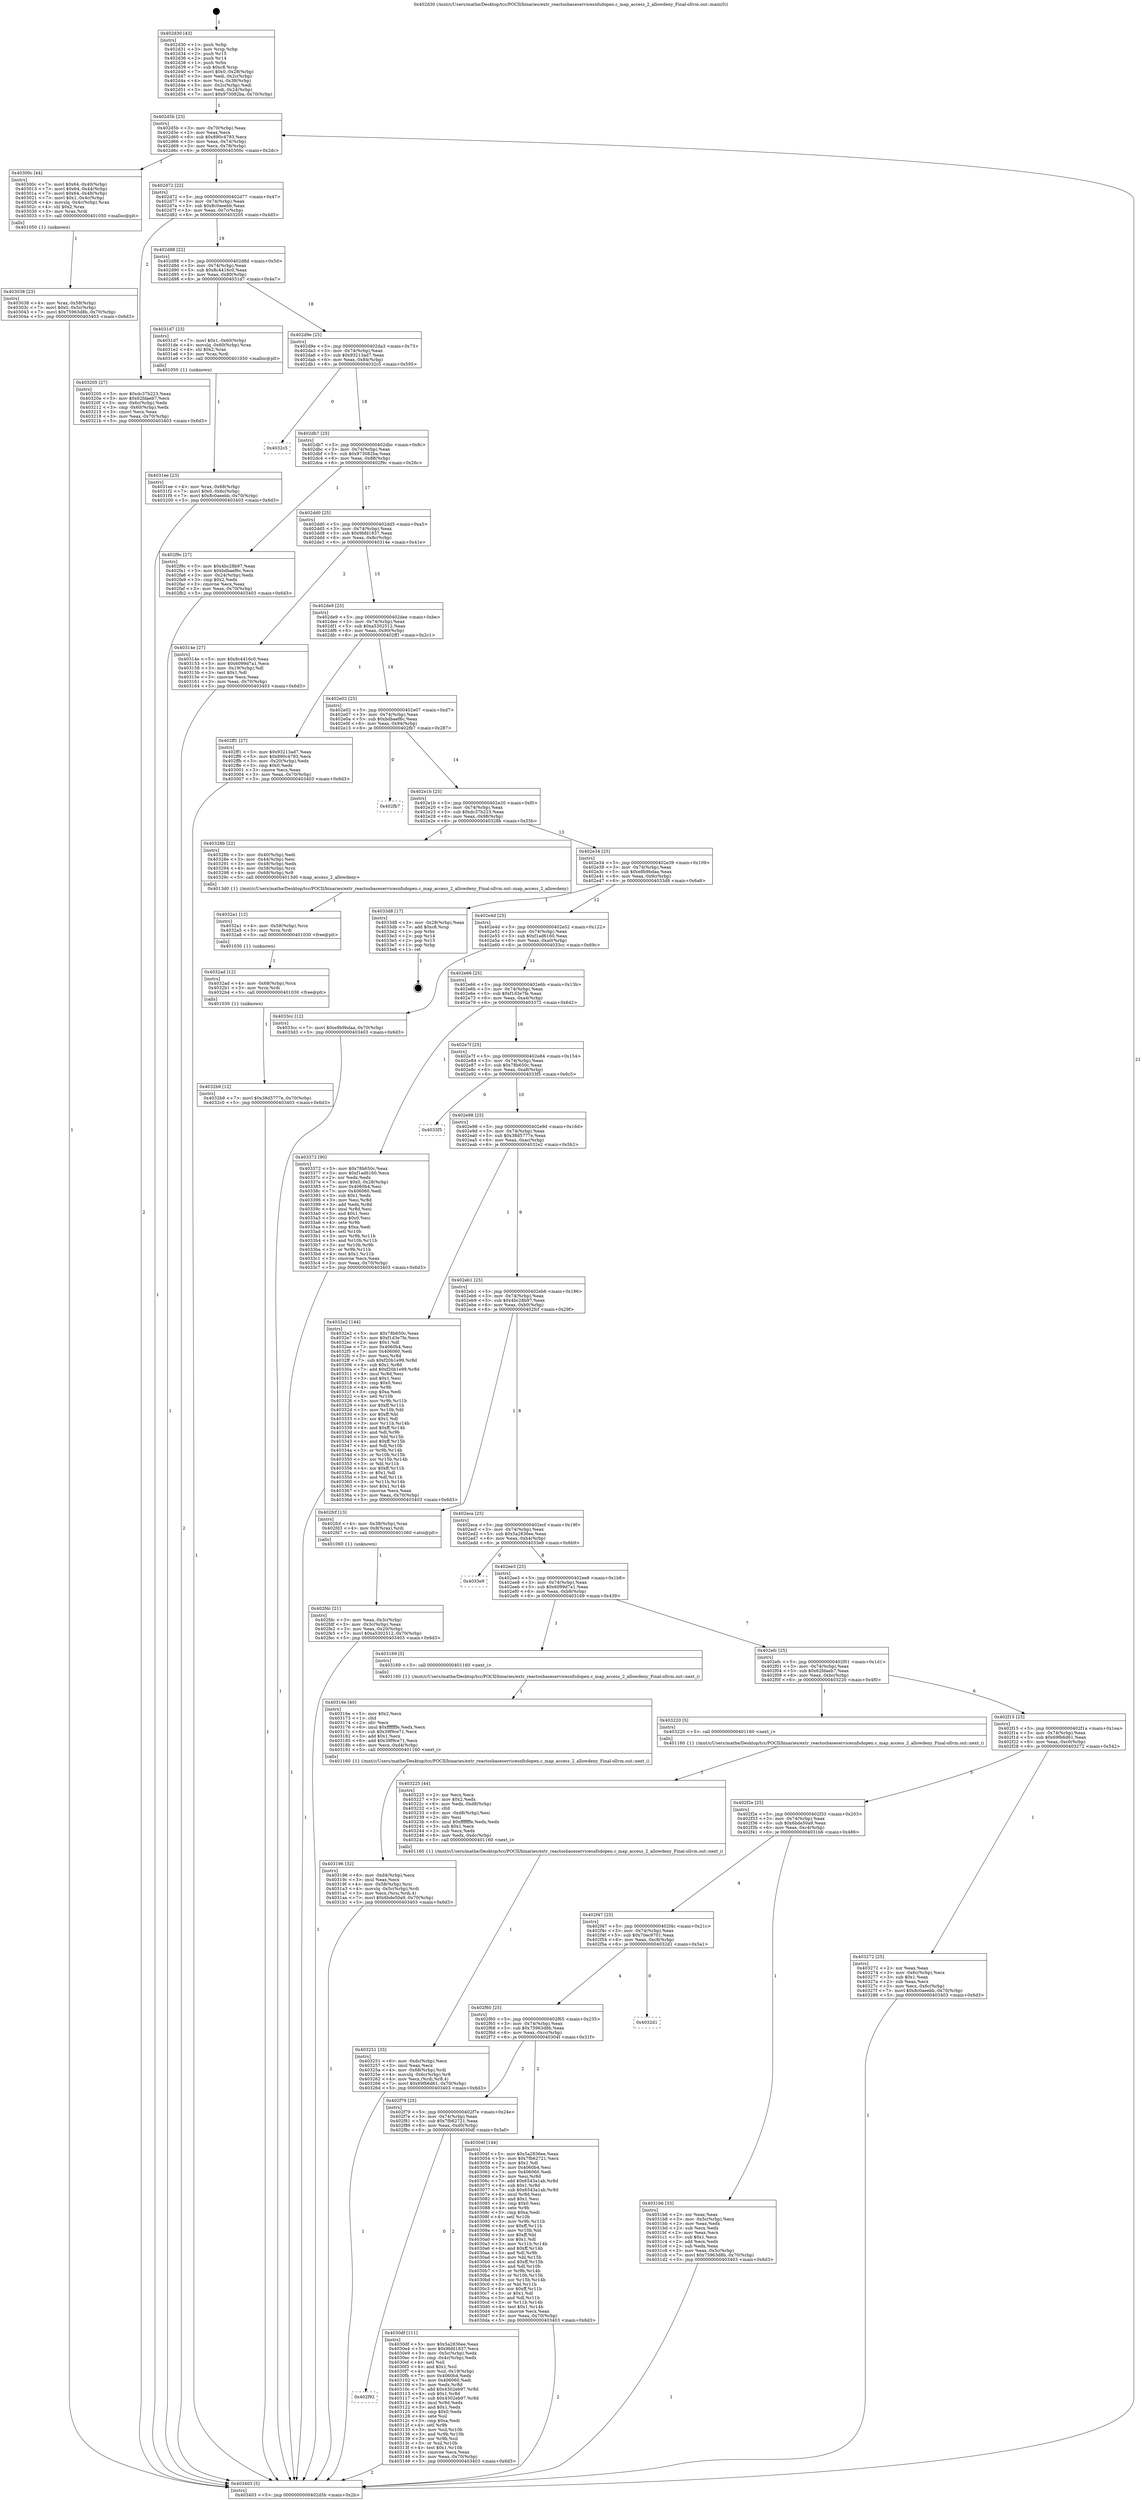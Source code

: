 digraph "0x402d30" {
  label = "0x402d30 (/mnt/c/Users/mathe/Desktop/tcc/POCII/binaries/extr_reactosbaseservicesnfsdopen.c_map_access_2_allowdeny_Final-ollvm.out::main(0))"
  labelloc = "t"
  node[shape=record]

  Entry [label="",width=0.3,height=0.3,shape=circle,fillcolor=black,style=filled]
  "0x402d5b" [label="{
     0x402d5b [23]\l
     | [instrs]\l
     &nbsp;&nbsp;0x402d5b \<+3\>: mov -0x70(%rbp),%eax\l
     &nbsp;&nbsp;0x402d5e \<+2\>: mov %eax,%ecx\l
     &nbsp;&nbsp;0x402d60 \<+6\>: sub $0x890c4793,%ecx\l
     &nbsp;&nbsp;0x402d66 \<+3\>: mov %eax,-0x74(%rbp)\l
     &nbsp;&nbsp;0x402d69 \<+3\>: mov %ecx,-0x78(%rbp)\l
     &nbsp;&nbsp;0x402d6c \<+6\>: je 000000000040300c \<main+0x2dc\>\l
  }"]
  "0x40300c" [label="{
     0x40300c [44]\l
     | [instrs]\l
     &nbsp;&nbsp;0x40300c \<+7\>: movl $0x64,-0x40(%rbp)\l
     &nbsp;&nbsp;0x403013 \<+7\>: movl $0x64,-0x44(%rbp)\l
     &nbsp;&nbsp;0x40301a \<+7\>: movl $0x64,-0x48(%rbp)\l
     &nbsp;&nbsp;0x403021 \<+7\>: movl $0x1,-0x4c(%rbp)\l
     &nbsp;&nbsp;0x403028 \<+4\>: movslq -0x4c(%rbp),%rax\l
     &nbsp;&nbsp;0x40302c \<+4\>: shl $0x2,%rax\l
     &nbsp;&nbsp;0x403030 \<+3\>: mov %rax,%rdi\l
     &nbsp;&nbsp;0x403033 \<+5\>: call 0000000000401050 \<malloc@plt\>\l
     | [calls]\l
     &nbsp;&nbsp;0x401050 \{1\} (unknown)\l
  }"]
  "0x402d72" [label="{
     0x402d72 [22]\l
     | [instrs]\l
     &nbsp;&nbsp;0x402d72 \<+5\>: jmp 0000000000402d77 \<main+0x47\>\l
     &nbsp;&nbsp;0x402d77 \<+3\>: mov -0x74(%rbp),%eax\l
     &nbsp;&nbsp;0x402d7a \<+5\>: sub $0x8c0aeebb,%eax\l
     &nbsp;&nbsp;0x402d7f \<+3\>: mov %eax,-0x7c(%rbp)\l
     &nbsp;&nbsp;0x402d82 \<+6\>: je 0000000000403205 \<main+0x4d5\>\l
  }"]
  Exit [label="",width=0.3,height=0.3,shape=circle,fillcolor=black,style=filled,peripheries=2]
  "0x403205" [label="{
     0x403205 [27]\l
     | [instrs]\l
     &nbsp;&nbsp;0x403205 \<+5\>: mov $0xdc37b223,%eax\l
     &nbsp;&nbsp;0x40320a \<+5\>: mov $0x62fdaeb7,%ecx\l
     &nbsp;&nbsp;0x40320f \<+3\>: mov -0x6c(%rbp),%edx\l
     &nbsp;&nbsp;0x403212 \<+3\>: cmp -0x60(%rbp),%edx\l
     &nbsp;&nbsp;0x403215 \<+3\>: cmovl %ecx,%eax\l
     &nbsp;&nbsp;0x403218 \<+3\>: mov %eax,-0x70(%rbp)\l
     &nbsp;&nbsp;0x40321b \<+5\>: jmp 0000000000403403 \<main+0x6d3\>\l
  }"]
  "0x402d88" [label="{
     0x402d88 [22]\l
     | [instrs]\l
     &nbsp;&nbsp;0x402d88 \<+5\>: jmp 0000000000402d8d \<main+0x5d\>\l
     &nbsp;&nbsp;0x402d8d \<+3\>: mov -0x74(%rbp),%eax\l
     &nbsp;&nbsp;0x402d90 \<+5\>: sub $0x8c4416c0,%eax\l
     &nbsp;&nbsp;0x402d95 \<+3\>: mov %eax,-0x80(%rbp)\l
     &nbsp;&nbsp;0x402d98 \<+6\>: je 00000000004031d7 \<main+0x4a7\>\l
  }"]
  "0x4032b9" [label="{
     0x4032b9 [12]\l
     | [instrs]\l
     &nbsp;&nbsp;0x4032b9 \<+7\>: movl $0x38d5777e,-0x70(%rbp)\l
     &nbsp;&nbsp;0x4032c0 \<+5\>: jmp 0000000000403403 \<main+0x6d3\>\l
  }"]
  "0x4031d7" [label="{
     0x4031d7 [23]\l
     | [instrs]\l
     &nbsp;&nbsp;0x4031d7 \<+7\>: movl $0x1,-0x60(%rbp)\l
     &nbsp;&nbsp;0x4031de \<+4\>: movslq -0x60(%rbp),%rax\l
     &nbsp;&nbsp;0x4031e2 \<+4\>: shl $0x2,%rax\l
     &nbsp;&nbsp;0x4031e6 \<+3\>: mov %rax,%rdi\l
     &nbsp;&nbsp;0x4031e9 \<+5\>: call 0000000000401050 \<malloc@plt\>\l
     | [calls]\l
     &nbsp;&nbsp;0x401050 \{1\} (unknown)\l
  }"]
  "0x402d9e" [label="{
     0x402d9e [25]\l
     | [instrs]\l
     &nbsp;&nbsp;0x402d9e \<+5\>: jmp 0000000000402da3 \<main+0x73\>\l
     &nbsp;&nbsp;0x402da3 \<+3\>: mov -0x74(%rbp),%eax\l
     &nbsp;&nbsp;0x402da6 \<+5\>: sub $0x93213ad7,%eax\l
     &nbsp;&nbsp;0x402dab \<+6\>: mov %eax,-0x84(%rbp)\l
     &nbsp;&nbsp;0x402db1 \<+6\>: je 00000000004032c5 \<main+0x595\>\l
  }"]
  "0x4032ad" [label="{
     0x4032ad [12]\l
     | [instrs]\l
     &nbsp;&nbsp;0x4032ad \<+4\>: mov -0x68(%rbp),%rcx\l
     &nbsp;&nbsp;0x4032b1 \<+3\>: mov %rcx,%rdi\l
     &nbsp;&nbsp;0x4032b4 \<+5\>: call 0000000000401030 \<free@plt\>\l
     | [calls]\l
     &nbsp;&nbsp;0x401030 \{1\} (unknown)\l
  }"]
  "0x4032c5" [label="{
     0x4032c5\l
  }", style=dashed]
  "0x402db7" [label="{
     0x402db7 [25]\l
     | [instrs]\l
     &nbsp;&nbsp;0x402db7 \<+5\>: jmp 0000000000402dbc \<main+0x8c\>\l
     &nbsp;&nbsp;0x402dbc \<+3\>: mov -0x74(%rbp),%eax\l
     &nbsp;&nbsp;0x402dbf \<+5\>: sub $0x973082ba,%eax\l
     &nbsp;&nbsp;0x402dc4 \<+6\>: mov %eax,-0x88(%rbp)\l
     &nbsp;&nbsp;0x402dca \<+6\>: je 0000000000402f9c \<main+0x26c\>\l
  }"]
  "0x4032a1" [label="{
     0x4032a1 [12]\l
     | [instrs]\l
     &nbsp;&nbsp;0x4032a1 \<+4\>: mov -0x58(%rbp),%rcx\l
     &nbsp;&nbsp;0x4032a5 \<+3\>: mov %rcx,%rdi\l
     &nbsp;&nbsp;0x4032a8 \<+5\>: call 0000000000401030 \<free@plt\>\l
     | [calls]\l
     &nbsp;&nbsp;0x401030 \{1\} (unknown)\l
  }"]
  "0x402f9c" [label="{
     0x402f9c [27]\l
     | [instrs]\l
     &nbsp;&nbsp;0x402f9c \<+5\>: mov $0x4bc28b97,%eax\l
     &nbsp;&nbsp;0x402fa1 \<+5\>: mov $0xbdbaef6c,%ecx\l
     &nbsp;&nbsp;0x402fa6 \<+3\>: mov -0x24(%rbp),%edx\l
     &nbsp;&nbsp;0x402fa9 \<+3\>: cmp $0x2,%edx\l
     &nbsp;&nbsp;0x402fac \<+3\>: cmovne %ecx,%eax\l
     &nbsp;&nbsp;0x402faf \<+3\>: mov %eax,-0x70(%rbp)\l
     &nbsp;&nbsp;0x402fb2 \<+5\>: jmp 0000000000403403 \<main+0x6d3\>\l
  }"]
  "0x402dd0" [label="{
     0x402dd0 [25]\l
     | [instrs]\l
     &nbsp;&nbsp;0x402dd0 \<+5\>: jmp 0000000000402dd5 \<main+0xa5\>\l
     &nbsp;&nbsp;0x402dd5 \<+3\>: mov -0x74(%rbp),%eax\l
     &nbsp;&nbsp;0x402dd8 \<+5\>: sub $0x9bfd1837,%eax\l
     &nbsp;&nbsp;0x402ddd \<+6\>: mov %eax,-0x8c(%rbp)\l
     &nbsp;&nbsp;0x402de3 \<+6\>: je 000000000040314e \<main+0x41e\>\l
  }"]
  "0x403403" [label="{
     0x403403 [5]\l
     | [instrs]\l
     &nbsp;&nbsp;0x403403 \<+5\>: jmp 0000000000402d5b \<main+0x2b\>\l
  }"]
  "0x402d30" [label="{
     0x402d30 [43]\l
     | [instrs]\l
     &nbsp;&nbsp;0x402d30 \<+1\>: push %rbp\l
     &nbsp;&nbsp;0x402d31 \<+3\>: mov %rsp,%rbp\l
     &nbsp;&nbsp;0x402d34 \<+2\>: push %r15\l
     &nbsp;&nbsp;0x402d36 \<+2\>: push %r14\l
     &nbsp;&nbsp;0x402d38 \<+1\>: push %rbx\l
     &nbsp;&nbsp;0x402d39 \<+7\>: sub $0xc8,%rsp\l
     &nbsp;&nbsp;0x402d40 \<+7\>: movl $0x0,-0x28(%rbp)\l
     &nbsp;&nbsp;0x402d47 \<+3\>: mov %edi,-0x2c(%rbp)\l
     &nbsp;&nbsp;0x402d4a \<+4\>: mov %rsi,-0x38(%rbp)\l
     &nbsp;&nbsp;0x402d4e \<+3\>: mov -0x2c(%rbp),%edi\l
     &nbsp;&nbsp;0x402d51 \<+3\>: mov %edi,-0x24(%rbp)\l
     &nbsp;&nbsp;0x402d54 \<+7\>: movl $0x973082ba,-0x70(%rbp)\l
  }"]
  "0x403251" [label="{
     0x403251 [33]\l
     | [instrs]\l
     &nbsp;&nbsp;0x403251 \<+6\>: mov -0xdc(%rbp),%ecx\l
     &nbsp;&nbsp;0x403257 \<+3\>: imul %eax,%ecx\l
     &nbsp;&nbsp;0x40325a \<+4\>: mov -0x68(%rbp),%rdi\l
     &nbsp;&nbsp;0x40325e \<+4\>: movslq -0x6c(%rbp),%r8\l
     &nbsp;&nbsp;0x403262 \<+4\>: mov %ecx,(%rdi,%r8,4)\l
     &nbsp;&nbsp;0x403266 \<+7\>: movl $0x69fb6d61,-0x70(%rbp)\l
     &nbsp;&nbsp;0x40326d \<+5\>: jmp 0000000000403403 \<main+0x6d3\>\l
  }"]
  "0x40314e" [label="{
     0x40314e [27]\l
     | [instrs]\l
     &nbsp;&nbsp;0x40314e \<+5\>: mov $0x8c4416c0,%eax\l
     &nbsp;&nbsp;0x403153 \<+5\>: mov $0x6099d7a1,%ecx\l
     &nbsp;&nbsp;0x403158 \<+3\>: mov -0x19(%rbp),%dl\l
     &nbsp;&nbsp;0x40315b \<+3\>: test $0x1,%dl\l
     &nbsp;&nbsp;0x40315e \<+3\>: cmovne %ecx,%eax\l
     &nbsp;&nbsp;0x403161 \<+3\>: mov %eax,-0x70(%rbp)\l
     &nbsp;&nbsp;0x403164 \<+5\>: jmp 0000000000403403 \<main+0x6d3\>\l
  }"]
  "0x402de9" [label="{
     0x402de9 [25]\l
     | [instrs]\l
     &nbsp;&nbsp;0x402de9 \<+5\>: jmp 0000000000402dee \<main+0xbe\>\l
     &nbsp;&nbsp;0x402dee \<+3\>: mov -0x74(%rbp),%eax\l
     &nbsp;&nbsp;0x402df1 \<+5\>: sub $0xa5302512,%eax\l
     &nbsp;&nbsp;0x402df6 \<+6\>: mov %eax,-0x90(%rbp)\l
     &nbsp;&nbsp;0x402dfc \<+6\>: je 0000000000402ff1 \<main+0x2c1\>\l
  }"]
  "0x403225" [label="{
     0x403225 [44]\l
     | [instrs]\l
     &nbsp;&nbsp;0x403225 \<+2\>: xor %ecx,%ecx\l
     &nbsp;&nbsp;0x403227 \<+5\>: mov $0x2,%edx\l
     &nbsp;&nbsp;0x40322c \<+6\>: mov %edx,-0xd8(%rbp)\l
     &nbsp;&nbsp;0x403232 \<+1\>: cltd\l
     &nbsp;&nbsp;0x403233 \<+6\>: mov -0xd8(%rbp),%esi\l
     &nbsp;&nbsp;0x403239 \<+2\>: idiv %esi\l
     &nbsp;&nbsp;0x40323b \<+6\>: imul $0xfffffffe,%edx,%edx\l
     &nbsp;&nbsp;0x403241 \<+3\>: sub $0x1,%ecx\l
     &nbsp;&nbsp;0x403244 \<+2\>: sub %ecx,%edx\l
     &nbsp;&nbsp;0x403246 \<+6\>: mov %edx,-0xdc(%rbp)\l
     &nbsp;&nbsp;0x40324c \<+5\>: call 0000000000401160 \<next_i\>\l
     | [calls]\l
     &nbsp;&nbsp;0x401160 \{1\} (/mnt/c/Users/mathe/Desktop/tcc/POCII/binaries/extr_reactosbaseservicesnfsdopen.c_map_access_2_allowdeny_Final-ollvm.out::next_i)\l
  }"]
  "0x402ff1" [label="{
     0x402ff1 [27]\l
     | [instrs]\l
     &nbsp;&nbsp;0x402ff1 \<+5\>: mov $0x93213ad7,%eax\l
     &nbsp;&nbsp;0x402ff6 \<+5\>: mov $0x890c4793,%ecx\l
     &nbsp;&nbsp;0x402ffb \<+3\>: mov -0x20(%rbp),%edx\l
     &nbsp;&nbsp;0x402ffe \<+3\>: cmp $0x0,%edx\l
     &nbsp;&nbsp;0x403001 \<+3\>: cmove %ecx,%eax\l
     &nbsp;&nbsp;0x403004 \<+3\>: mov %eax,-0x70(%rbp)\l
     &nbsp;&nbsp;0x403007 \<+5\>: jmp 0000000000403403 \<main+0x6d3\>\l
  }"]
  "0x402e02" [label="{
     0x402e02 [25]\l
     | [instrs]\l
     &nbsp;&nbsp;0x402e02 \<+5\>: jmp 0000000000402e07 \<main+0xd7\>\l
     &nbsp;&nbsp;0x402e07 \<+3\>: mov -0x74(%rbp),%eax\l
     &nbsp;&nbsp;0x402e0a \<+5\>: sub $0xbdbaef6c,%eax\l
     &nbsp;&nbsp;0x402e0f \<+6\>: mov %eax,-0x94(%rbp)\l
     &nbsp;&nbsp;0x402e15 \<+6\>: je 0000000000402fb7 \<main+0x287\>\l
  }"]
  "0x4031ee" [label="{
     0x4031ee [23]\l
     | [instrs]\l
     &nbsp;&nbsp;0x4031ee \<+4\>: mov %rax,-0x68(%rbp)\l
     &nbsp;&nbsp;0x4031f2 \<+7\>: movl $0x0,-0x6c(%rbp)\l
     &nbsp;&nbsp;0x4031f9 \<+7\>: movl $0x8c0aeebb,-0x70(%rbp)\l
     &nbsp;&nbsp;0x403200 \<+5\>: jmp 0000000000403403 \<main+0x6d3\>\l
  }"]
  "0x402fb7" [label="{
     0x402fb7\l
  }", style=dashed]
  "0x402e1b" [label="{
     0x402e1b [25]\l
     | [instrs]\l
     &nbsp;&nbsp;0x402e1b \<+5\>: jmp 0000000000402e20 \<main+0xf0\>\l
     &nbsp;&nbsp;0x402e20 \<+3\>: mov -0x74(%rbp),%eax\l
     &nbsp;&nbsp;0x402e23 \<+5\>: sub $0xdc37b223,%eax\l
     &nbsp;&nbsp;0x402e28 \<+6\>: mov %eax,-0x98(%rbp)\l
     &nbsp;&nbsp;0x402e2e \<+6\>: je 000000000040328b \<main+0x55b\>\l
  }"]
  "0x403196" [label="{
     0x403196 [32]\l
     | [instrs]\l
     &nbsp;&nbsp;0x403196 \<+6\>: mov -0xd4(%rbp),%ecx\l
     &nbsp;&nbsp;0x40319c \<+3\>: imul %eax,%ecx\l
     &nbsp;&nbsp;0x40319f \<+4\>: mov -0x58(%rbp),%rsi\l
     &nbsp;&nbsp;0x4031a3 \<+4\>: movslq -0x5c(%rbp),%rdi\l
     &nbsp;&nbsp;0x4031a7 \<+3\>: mov %ecx,(%rsi,%rdi,4)\l
     &nbsp;&nbsp;0x4031aa \<+7\>: movl $0x6bde50a9,-0x70(%rbp)\l
     &nbsp;&nbsp;0x4031b1 \<+5\>: jmp 0000000000403403 \<main+0x6d3\>\l
  }"]
  "0x40328b" [label="{
     0x40328b [22]\l
     | [instrs]\l
     &nbsp;&nbsp;0x40328b \<+3\>: mov -0x40(%rbp),%edi\l
     &nbsp;&nbsp;0x40328e \<+3\>: mov -0x44(%rbp),%esi\l
     &nbsp;&nbsp;0x403291 \<+3\>: mov -0x48(%rbp),%edx\l
     &nbsp;&nbsp;0x403294 \<+4\>: mov -0x58(%rbp),%rcx\l
     &nbsp;&nbsp;0x403298 \<+4\>: mov -0x68(%rbp),%r8\l
     &nbsp;&nbsp;0x40329c \<+5\>: call 00000000004013d0 \<map_access_2_allowdeny\>\l
     | [calls]\l
     &nbsp;&nbsp;0x4013d0 \{1\} (/mnt/c/Users/mathe/Desktop/tcc/POCII/binaries/extr_reactosbaseservicesnfsdopen.c_map_access_2_allowdeny_Final-ollvm.out::map_access_2_allowdeny)\l
  }"]
  "0x402e34" [label="{
     0x402e34 [25]\l
     | [instrs]\l
     &nbsp;&nbsp;0x402e34 \<+5\>: jmp 0000000000402e39 \<main+0x109\>\l
     &nbsp;&nbsp;0x402e39 \<+3\>: mov -0x74(%rbp),%eax\l
     &nbsp;&nbsp;0x402e3c \<+5\>: sub $0xe8b9bdaa,%eax\l
     &nbsp;&nbsp;0x402e41 \<+6\>: mov %eax,-0x9c(%rbp)\l
     &nbsp;&nbsp;0x402e47 \<+6\>: je 00000000004033d8 \<main+0x6a8\>\l
  }"]
  "0x40316e" [label="{
     0x40316e [40]\l
     | [instrs]\l
     &nbsp;&nbsp;0x40316e \<+5\>: mov $0x2,%ecx\l
     &nbsp;&nbsp;0x403173 \<+1\>: cltd\l
     &nbsp;&nbsp;0x403174 \<+2\>: idiv %ecx\l
     &nbsp;&nbsp;0x403176 \<+6\>: imul $0xfffffffe,%edx,%ecx\l
     &nbsp;&nbsp;0x40317c \<+6\>: sub $0x39f9ce71,%ecx\l
     &nbsp;&nbsp;0x403182 \<+3\>: add $0x1,%ecx\l
     &nbsp;&nbsp;0x403185 \<+6\>: add $0x39f9ce71,%ecx\l
     &nbsp;&nbsp;0x40318b \<+6\>: mov %ecx,-0xd4(%rbp)\l
     &nbsp;&nbsp;0x403191 \<+5\>: call 0000000000401160 \<next_i\>\l
     | [calls]\l
     &nbsp;&nbsp;0x401160 \{1\} (/mnt/c/Users/mathe/Desktop/tcc/POCII/binaries/extr_reactosbaseservicesnfsdopen.c_map_access_2_allowdeny_Final-ollvm.out::next_i)\l
  }"]
  "0x4033d8" [label="{
     0x4033d8 [17]\l
     | [instrs]\l
     &nbsp;&nbsp;0x4033d8 \<+3\>: mov -0x28(%rbp),%eax\l
     &nbsp;&nbsp;0x4033db \<+7\>: add $0xc8,%rsp\l
     &nbsp;&nbsp;0x4033e2 \<+1\>: pop %rbx\l
     &nbsp;&nbsp;0x4033e3 \<+2\>: pop %r14\l
     &nbsp;&nbsp;0x4033e5 \<+2\>: pop %r15\l
     &nbsp;&nbsp;0x4033e7 \<+1\>: pop %rbp\l
     &nbsp;&nbsp;0x4033e8 \<+1\>: ret\l
  }"]
  "0x402e4d" [label="{
     0x402e4d [25]\l
     | [instrs]\l
     &nbsp;&nbsp;0x402e4d \<+5\>: jmp 0000000000402e52 \<main+0x122\>\l
     &nbsp;&nbsp;0x402e52 \<+3\>: mov -0x74(%rbp),%eax\l
     &nbsp;&nbsp;0x402e55 \<+5\>: sub $0xf1ad6160,%eax\l
     &nbsp;&nbsp;0x402e5a \<+6\>: mov %eax,-0xa0(%rbp)\l
     &nbsp;&nbsp;0x402e60 \<+6\>: je 00000000004033cc \<main+0x69c\>\l
  }"]
  "0x402f92" [label="{
     0x402f92\l
  }", style=dashed]
  "0x4033cc" [label="{
     0x4033cc [12]\l
     | [instrs]\l
     &nbsp;&nbsp;0x4033cc \<+7\>: movl $0xe8b9bdaa,-0x70(%rbp)\l
     &nbsp;&nbsp;0x4033d3 \<+5\>: jmp 0000000000403403 \<main+0x6d3\>\l
  }"]
  "0x402e66" [label="{
     0x402e66 [25]\l
     | [instrs]\l
     &nbsp;&nbsp;0x402e66 \<+5\>: jmp 0000000000402e6b \<main+0x13b\>\l
     &nbsp;&nbsp;0x402e6b \<+3\>: mov -0x74(%rbp),%eax\l
     &nbsp;&nbsp;0x402e6e \<+5\>: sub $0xf1d3e7fe,%eax\l
     &nbsp;&nbsp;0x402e73 \<+6\>: mov %eax,-0xa4(%rbp)\l
     &nbsp;&nbsp;0x402e79 \<+6\>: je 0000000000403372 \<main+0x642\>\l
  }"]
  "0x4030df" [label="{
     0x4030df [111]\l
     | [instrs]\l
     &nbsp;&nbsp;0x4030df \<+5\>: mov $0x5a2836ee,%eax\l
     &nbsp;&nbsp;0x4030e4 \<+5\>: mov $0x9bfd1837,%ecx\l
     &nbsp;&nbsp;0x4030e9 \<+3\>: mov -0x5c(%rbp),%edx\l
     &nbsp;&nbsp;0x4030ec \<+3\>: cmp -0x4c(%rbp),%edx\l
     &nbsp;&nbsp;0x4030ef \<+4\>: setl %sil\l
     &nbsp;&nbsp;0x4030f3 \<+4\>: and $0x1,%sil\l
     &nbsp;&nbsp;0x4030f7 \<+4\>: mov %sil,-0x19(%rbp)\l
     &nbsp;&nbsp;0x4030fb \<+7\>: mov 0x4060b4,%edx\l
     &nbsp;&nbsp;0x403102 \<+7\>: mov 0x406060,%edi\l
     &nbsp;&nbsp;0x403109 \<+3\>: mov %edx,%r8d\l
     &nbsp;&nbsp;0x40310c \<+7\>: add $0x4302eb97,%r8d\l
     &nbsp;&nbsp;0x403113 \<+4\>: sub $0x1,%r8d\l
     &nbsp;&nbsp;0x403117 \<+7\>: sub $0x4302eb97,%r8d\l
     &nbsp;&nbsp;0x40311e \<+4\>: imul %r8d,%edx\l
     &nbsp;&nbsp;0x403122 \<+3\>: and $0x1,%edx\l
     &nbsp;&nbsp;0x403125 \<+3\>: cmp $0x0,%edx\l
     &nbsp;&nbsp;0x403128 \<+4\>: sete %sil\l
     &nbsp;&nbsp;0x40312c \<+3\>: cmp $0xa,%edi\l
     &nbsp;&nbsp;0x40312f \<+4\>: setl %r9b\l
     &nbsp;&nbsp;0x403133 \<+3\>: mov %sil,%r10b\l
     &nbsp;&nbsp;0x403136 \<+3\>: and %r9b,%r10b\l
     &nbsp;&nbsp;0x403139 \<+3\>: xor %r9b,%sil\l
     &nbsp;&nbsp;0x40313c \<+3\>: or %sil,%r10b\l
     &nbsp;&nbsp;0x40313f \<+4\>: test $0x1,%r10b\l
     &nbsp;&nbsp;0x403143 \<+3\>: cmovne %ecx,%eax\l
     &nbsp;&nbsp;0x403146 \<+3\>: mov %eax,-0x70(%rbp)\l
     &nbsp;&nbsp;0x403149 \<+5\>: jmp 0000000000403403 \<main+0x6d3\>\l
  }"]
  "0x403372" [label="{
     0x403372 [90]\l
     | [instrs]\l
     &nbsp;&nbsp;0x403372 \<+5\>: mov $0x78b650c,%eax\l
     &nbsp;&nbsp;0x403377 \<+5\>: mov $0xf1ad6160,%ecx\l
     &nbsp;&nbsp;0x40337c \<+2\>: xor %edx,%edx\l
     &nbsp;&nbsp;0x40337e \<+7\>: movl $0x0,-0x28(%rbp)\l
     &nbsp;&nbsp;0x403385 \<+7\>: mov 0x4060b4,%esi\l
     &nbsp;&nbsp;0x40338c \<+7\>: mov 0x406060,%edi\l
     &nbsp;&nbsp;0x403393 \<+3\>: sub $0x1,%edx\l
     &nbsp;&nbsp;0x403396 \<+3\>: mov %esi,%r8d\l
     &nbsp;&nbsp;0x403399 \<+3\>: add %edx,%r8d\l
     &nbsp;&nbsp;0x40339c \<+4\>: imul %r8d,%esi\l
     &nbsp;&nbsp;0x4033a0 \<+3\>: and $0x1,%esi\l
     &nbsp;&nbsp;0x4033a3 \<+3\>: cmp $0x0,%esi\l
     &nbsp;&nbsp;0x4033a6 \<+4\>: sete %r9b\l
     &nbsp;&nbsp;0x4033aa \<+3\>: cmp $0xa,%edi\l
     &nbsp;&nbsp;0x4033ad \<+4\>: setl %r10b\l
     &nbsp;&nbsp;0x4033b1 \<+3\>: mov %r9b,%r11b\l
     &nbsp;&nbsp;0x4033b4 \<+3\>: and %r10b,%r11b\l
     &nbsp;&nbsp;0x4033b7 \<+3\>: xor %r10b,%r9b\l
     &nbsp;&nbsp;0x4033ba \<+3\>: or %r9b,%r11b\l
     &nbsp;&nbsp;0x4033bd \<+4\>: test $0x1,%r11b\l
     &nbsp;&nbsp;0x4033c1 \<+3\>: cmovne %ecx,%eax\l
     &nbsp;&nbsp;0x4033c4 \<+3\>: mov %eax,-0x70(%rbp)\l
     &nbsp;&nbsp;0x4033c7 \<+5\>: jmp 0000000000403403 \<main+0x6d3\>\l
  }"]
  "0x402e7f" [label="{
     0x402e7f [25]\l
     | [instrs]\l
     &nbsp;&nbsp;0x402e7f \<+5\>: jmp 0000000000402e84 \<main+0x154\>\l
     &nbsp;&nbsp;0x402e84 \<+3\>: mov -0x74(%rbp),%eax\l
     &nbsp;&nbsp;0x402e87 \<+5\>: sub $0x78b650c,%eax\l
     &nbsp;&nbsp;0x402e8c \<+6\>: mov %eax,-0xa8(%rbp)\l
     &nbsp;&nbsp;0x402e92 \<+6\>: je 00000000004033f5 \<main+0x6c5\>\l
  }"]
  "0x402f79" [label="{
     0x402f79 [25]\l
     | [instrs]\l
     &nbsp;&nbsp;0x402f79 \<+5\>: jmp 0000000000402f7e \<main+0x24e\>\l
     &nbsp;&nbsp;0x402f7e \<+3\>: mov -0x74(%rbp),%eax\l
     &nbsp;&nbsp;0x402f81 \<+5\>: sub $0x7fb62721,%eax\l
     &nbsp;&nbsp;0x402f86 \<+6\>: mov %eax,-0xd0(%rbp)\l
     &nbsp;&nbsp;0x402f8c \<+6\>: je 00000000004030df \<main+0x3af\>\l
  }"]
  "0x4033f5" [label="{
     0x4033f5\l
  }", style=dashed]
  "0x402e98" [label="{
     0x402e98 [25]\l
     | [instrs]\l
     &nbsp;&nbsp;0x402e98 \<+5\>: jmp 0000000000402e9d \<main+0x16d\>\l
     &nbsp;&nbsp;0x402e9d \<+3\>: mov -0x74(%rbp),%eax\l
     &nbsp;&nbsp;0x402ea0 \<+5\>: sub $0x38d5777e,%eax\l
     &nbsp;&nbsp;0x402ea5 \<+6\>: mov %eax,-0xac(%rbp)\l
     &nbsp;&nbsp;0x402eab \<+6\>: je 00000000004032e2 \<main+0x5b2\>\l
  }"]
  "0x40304f" [label="{
     0x40304f [144]\l
     | [instrs]\l
     &nbsp;&nbsp;0x40304f \<+5\>: mov $0x5a2836ee,%eax\l
     &nbsp;&nbsp;0x403054 \<+5\>: mov $0x7fb62721,%ecx\l
     &nbsp;&nbsp;0x403059 \<+2\>: mov $0x1,%dl\l
     &nbsp;&nbsp;0x40305b \<+7\>: mov 0x4060b4,%esi\l
     &nbsp;&nbsp;0x403062 \<+7\>: mov 0x406060,%edi\l
     &nbsp;&nbsp;0x403069 \<+3\>: mov %esi,%r8d\l
     &nbsp;&nbsp;0x40306c \<+7\>: add $0x6543a1ab,%r8d\l
     &nbsp;&nbsp;0x403073 \<+4\>: sub $0x1,%r8d\l
     &nbsp;&nbsp;0x403077 \<+7\>: sub $0x6543a1ab,%r8d\l
     &nbsp;&nbsp;0x40307e \<+4\>: imul %r8d,%esi\l
     &nbsp;&nbsp;0x403082 \<+3\>: and $0x1,%esi\l
     &nbsp;&nbsp;0x403085 \<+3\>: cmp $0x0,%esi\l
     &nbsp;&nbsp;0x403088 \<+4\>: sete %r9b\l
     &nbsp;&nbsp;0x40308c \<+3\>: cmp $0xa,%edi\l
     &nbsp;&nbsp;0x40308f \<+4\>: setl %r10b\l
     &nbsp;&nbsp;0x403093 \<+3\>: mov %r9b,%r11b\l
     &nbsp;&nbsp;0x403096 \<+4\>: xor $0xff,%r11b\l
     &nbsp;&nbsp;0x40309a \<+3\>: mov %r10b,%bl\l
     &nbsp;&nbsp;0x40309d \<+3\>: xor $0xff,%bl\l
     &nbsp;&nbsp;0x4030a0 \<+3\>: xor $0x1,%dl\l
     &nbsp;&nbsp;0x4030a3 \<+3\>: mov %r11b,%r14b\l
     &nbsp;&nbsp;0x4030a6 \<+4\>: and $0xff,%r14b\l
     &nbsp;&nbsp;0x4030aa \<+3\>: and %dl,%r9b\l
     &nbsp;&nbsp;0x4030ad \<+3\>: mov %bl,%r15b\l
     &nbsp;&nbsp;0x4030b0 \<+4\>: and $0xff,%r15b\l
     &nbsp;&nbsp;0x4030b4 \<+3\>: and %dl,%r10b\l
     &nbsp;&nbsp;0x4030b7 \<+3\>: or %r9b,%r14b\l
     &nbsp;&nbsp;0x4030ba \<+3\>: or %r10b,%r15b\l
     &nbsp;&nbsp;0x4030bd \<+3\>: xor %r15b,%r14b\l
     &nbsp;&nbsp;0x4030c0 \<+3\>: or %bl,%r11b\l
     &nbsp;&nbsp;0x4030c3 \<+4\>: xor $0xff,%r11b\l
     &nbsp;&nbsp;0x4030c7 \<+3\>: or $0x1,%dl\l
     &nbsp;&nbsp;0x4030ca \<+3\>: and %dl,%r11b\l
     &nbsp;&nbsp;0x4030cd \<+3\>: or %r11b,%r14b\l
     &nbsp;&nbsp;0x4030d0 \<+4\>: test $0x1,%r14b\l
     &nbsp;&nbsp;0x4030d4 \<+3\>: cmovne %ecx,%eax\l
     &nbsp;&nbsp;0x4030d7 \<+3\>: mov %eax,-0x70(%rbp)\l
     &nbsp;&nbsp;0x4030da \<+5\>: jmp 0000000000403403 \<main+0x6d3\>\l
  }"]
  "0x4032e2" [label="{
     0x4032e2 [144]\l
     | [instrs]\l
     &nbsp;&nbsp;0x4032e2 \<+5\>: mov $0x78b650c,%eax\l
     &nbsp;&nbsp;0x4032e7 \<+5\>: mov $0xf1d3e7fe,%ecx\l
     &nbsp;&nbsp;0x4032ec \<+2\>: mov $0x1,%dl\l
     &nbsp;&nbsp;0x4032ee \<+7\>: mov 0x4060b4,%esi\l
     &nbsp;&nbsp;0x4032f5 \<+7\>: mov 0x406060,%edi\l
     &nbsp;&nbsp;0x4032fc \<+3\>: mov %esi,%r8d\l
     &nbsp;&nbsp;0x4032ff \<+7\>: sub $0xf20b1e99,%r8d\l
     &nbsp;&nbsp;0x403306 \<+4\>: sub $0x1,%r8d\l
     &nbsp;&nbsp;0x40330a \<+7\>: add $0xf20b1e99,%r8d\l
     &nbsp;&nbsp;0x403311 \<+4\>: imul %r8d,%esi\l
     &nbsp;&nbsp;0x403315 \<+3\>: and $0x1,%esi\l
     &nbsp;&nbsp;0x403318 \<+3\>: cmp $0x0,%esi\l
     &nbsp;&nbsp;0x40331b \<+4\>: sete %r9b\l
     &nbsp;&nbsp;0x40331f \<+3\>: cmp $0xa,%edi\l
     &nbsp;&nbsp;0x403322 \<+4\>: setl %r10b\l
     &nbsp;&nbsp;0x403326 \<+3\>: mov %r9b,%r11b\l
     &nbsp;&nbsp;0x403329 \<+4\>: xor $0xff,%r11b\l
     &nbsp;&nbsp;0x40332d \<+3\>: mov %r10b,%bl\l
     &nbsp;&nbsp;0x403330 \<+3\>: xor $0xff,%bl\l
     &nbsp;&nbsp;0x403333 \<+3\>: xor $0x1,%dl\l
     &nbsp;&nbsp;0x403336 \<+3\>: mov %r11b,%r14b\l
     &nbsp;&nbsp;0x403339 \<+4\>: and $0xff,%r14b\l
     &nbsp;&nbsp;0x40333d \<+3\>: and %dl,%r9b\l
     &nbsp;&nbsp;0x403340 \<+3\>: mov %bl,%r15b\l
     &nbsp;&nbsp;0x403343 \<+4\>: and $0xff,%r15b\l
     &nbsp;&nbsp;0x403347 \<+3\>: and %dl,%r10b\l
     &nbsp;&nbsp;0x40334a \<+3\>: or %r9b,%r14b\l
     &nbsp;&nbsp;0x40334d \<+3\>: or %r10b,%r15b\l
     &nbsp;&nbsp;0x403350 \<+3\>: xor %r15b,%r14b\l
     &nbsp;&nbsp;0x403353 \<+3\>: or %bl,%r11b\l
     &nbsp;&nbsp;0x403356 \<+4\>: xor $0xff,%r11b\l
     &nbsp;&nbsp;0x40335a \<+3\>: or $0x1,%dl\l
     &nbsp;&nbsp;0x40335d \<+3\>: and %dl,%r11b\l
     &nbsp;&nbsp;0x403360 \<+3\>: or %r11b,%r14b\l
     &nbsp;&nbsp;0x403363 \<+4\>: test $0x1,%r14b\l
     &nbsp;&nbsp;0x403367 \<+3\>: cmovne %ecx,%eax\l
     &nbsp;&nbsp;0x40336a \<+3\>: mov %eax,-0x70(%rbp)\l
     &nbsp;&nbsp;0x40336d \<+5\>: jmp 0000000000403403 \<main+0x6d3\>\l
  }"]
  "0x402eb1" [label="{
     0x402eb1 [25]\l
     | [instrs]\l
     &nbsp;&nbsp;0x402eb1 \<+5\>: jmp 0000000000402eb6 \<main+0x186\>\l
     &nbsp;&nbsp;0x402eb6 \<+3\>: mov -0x74(%rbp),%eax\l
     &nbsp;&nbsp;0x402eb9 \<+5\>: sub $0x4bc28b97,%eax\l
     &nbsp;&nbsp;0x402ebe \<+6\>: mov %eax,-0xb0(%rbp)\l
     &nbsp;&nbsp;0x402ec4 \<+6\>: je 0000000000402fcf \<main+0x29f\>\l
  }"]
  "0x402f60" [label="{
     0x402f60 [25]\l
     | [instrs]\l
     &nbsp;&nbsp;0x402f60 \<+5\>: jmp 0000000000402f65 \<main+0x235\>\l
     &nbsp;&nbsp;0x402f65 \<+3\>: mov -0x74(%rbp),%eax\l
     &nbsp;&nbsp;0x402f68 \<+5\>: sub $0x75963d8b,%eax\l
     &nbsp;&nbsp;0x402f6d \<+6\>: mov %eax,-0xcc(%rbp)\l
     &nbsp;&nbsp;0x402f73 \<+6\>: je 000000000040304f \<main+0x31f\>\l
  }"]
  "0x402fcf" [label="{
     0x402fcf [13]\l
     | [instrs]\l
     &nbsp;&nbsp;0x402fcf \<+4\>: mov -0x38(%rbp),%rax\l
     &nbsp;&nbsp;0x402fd3 \<+4\>: mov 0x8(%rax),%rdi\l
     &nbsp;&nbsp;0x402fd7 \<+5\>: call 0000000000401060 \<atoi@plt\>\l
     | [calls]\l
     &nbsp;&nbsp;0x401060 \{1\} (unknown)\l
  }"]
  "0x402eca" [label="{
     0x402eca [25]\l
     | [instrs]\l
     &nbsp;&nbsp;0x402eca \<+5\>: jmp 0000000000402ecf \<main+0x19f\>\l
     &nbsp;&nbsp;0x402ecf \<+3\>: mov -0x74(%rbp),%eax\l
     &nbsp;&nbsp;0x402ed2 \<+5\>: sub $0x5a2836ee,%eax\l
     &nbsp;&nbsp;0x402ed7 \<+6\>: mov %eax,-0xb4(%rbp)\l
     &nbsp;&nbsp;0x402edd \<+6\>: je 00000000004033e9 \<main+0x6b9\>\l
  }"]
  "0x402fdc" [label="{
     0x402fdc [21]\l
     | [instrs]\l
     &nbsp;&nbsp;0x402fdc \<+3\>: mov %eax,-0x3c(%rbp)\l
     &nbsp;&nbsp;0x402fdf \<+3\>: mov -0x3c(%rbp),%eax\l
     &nbsp;&nbsp;0x402fe2 \<+3\>: mov %eax,-0x20(%rbp)\l
     &nbsp;&nbsp;0x402fe5 \<+7\>: movl $0xa5302512,-0x70(%rbp)\l
     &nbsp;&nbsp;0x402fec \<+5\>: jmp 0000000000403403 \<main+0x6d3\>\l
  }"]
  "0x403038" [label="{
     0x403038 [23]\l
     | [instrs]\l
     &nbsp;&nbsp;0x403038 \<+4\>: mov %rax,-0x58(%rbp)\l
     &nbsp;&nbsp;0x40303c \<+7\>: movl $0x0,-0x5c(%rbp)\l
     &nbsp;&nbsp;0x403043 \<+7\>: movl $0x75963d8b,-0x70(%rbp)\l
     &nbsp;&nbsp;0x40304a \<+5\>: jmp 0000000000403403 \<main+0x6d3\>\l
  }"]
  "0x4032d1" [label="{
     0x4032d1\l
  }", style=dashed]
  "0x4033e9" [label="{
     0x4033e9\l
  }", style=dashed]
  "0x402ee3" [label="{
     0x402ee3 [25]\l
     | [instrs]\l
     &nbsp;&nbsp;0x402ee3 \<+5\>: jmp 0000000000402ee8 \<main+0x1b8\>\l
     &nbsp;&nbsp;0x402ee8 \<+3\>: mov -0x74(%rbp),%eax\l
     &nbsp;&nbsp;0x402eeb \<+5\>: sub $0x6099d7a1,%eax\l
     &nbsp;&nbsp;0x402ef0 \<+6\>: mov %eax,-0xb8(%rbp)\l
     &nbsp;&nbsp;0x402ef6 \<+6\>: je 0000000000403169 \<main+0x439\>\l
  }"]
  "0x402f47" [label="{
     0x402f47 [25]\l
     | [instrs]\l
     &nbsp;&nbsp;0x402f47 \<+5\>: jmp 0000000000402f4c \<main+0x21c\>\l
     &nbsp;&nbsp;0x402f4c \<+3\>: mov -0x74(%rbp),%eax\l
     &nbsp;&nbsp;0x402f4f \<+5\>: sub $0x70ec9701,%eax\l
     &nbsp;&nbsp;0x402f54 \<+6\>: mov %eax,-0xc8(%rbp)\l
     &nbsp;&nbsp;0x402f5a \<+6\>: je 00000000004032d1 \<main+0x5a1\>\l
  }"]
  "0x403169" [label="{
     0x403169 [5]\l
     | [instrs]\l
     &nbsp;&nbsp;0x403169 \<+5\>: call 0000000000401160 \<next_i\>\l
     | [calls]\l
     &nbsp;&nbsp;0x401160 \{1\} (/mnt/c/Users/mathe/Desktop/tcc/POCII/binaries/extr_reactosbaseservicesnfsdopen.c_map_access_2_allowdeny_Final-ollvm.out::next_i)\l
  }"]
  "0x402efc" [label="{
     0x402efc [25]\l
     | [instrs]\l
     &nbsp;&nbsp;0x402efc \<+5\>: jmp 0000000000402f01 \<main+0x1d1\>\l
     &nbsp;&nbsp;0x402f01 \<+3\>: mov -0x74(%rbp),%eax\l
     &nbsp;&nbsp;0x402f04 \<+5\>: sub $0x62fdaeb7,%eax\l
     &nbsp;&nbsp;0x402f09 \<+6\>: mov %eax,-0xbc(%rbp)\l
     &nbsp;&nbsp;0x402f0f \<+6\>: je 0000000000403220 \<main+0x4f0\>\l
  }"]
  "0x4031b6" [label="{
     0x4031b6 [33]\l
     | [instrs]\l
     &nbsp;&nbsp;0x4031b6 \<+2\>: xor %eax,%eax\l
     &nbsp;&nbsp;0x4031b8 \<+3\>: mov -0x5c(%rbp),%ecx\l
     &nbsp;&nbsp;0x4031bb \<+2\>: mov %eax,%edx\l
     &nbsp;&nbsp;0x4031bd \<+2\>: sub %ecx,%edx\l
     &nbsp;&nbsp;0x4031bf \<+2\>: mov %eax,%ecx\l
     &nbsp;&nbsp;0x4031c1 \<+3\>: sub $0x1,%ecx\l
     &nbsp;&nbsp;0x4031c4 \<+2\>: add %ecx,%edx\l
     &nbsp;&nbsp;0x4031c6 \<+2\>: sub %edx,%eax\l
     &nbsp;&nbsp;0x4031c8 \<+3\>: mov %eax,-0x5c(%rbp)\l
     &nbsp;&nbsp;0x4031cb \<+7\>: movl $0x75963d8b,-0x70(%rbp)\l
     &nbsp;&nbsp;0x4031d2 \<+5\>: jmp 0000000000403403 \<main+0x6d3\>\l
  }"]
  "0x403220" [label="{
     0x403220 [5]\l
     | [instrs]\l
     &nbsp;&nbsp;0x403220 \<+5\>: call 0000000000401160 \<next_i\>\l
     | [calls]\l
     &nbsp;&nbsp;0x401160 \{1\} (/mnt/c/Users/mathe/Desktop/tcc/POCII/binaries/extr_reactosbaseservicesnfsdopen.c_map_access_2_allowdeny_Final-ollvm.out::next_i)\l
  }"]
  "0x402f15" [label="{
     0x402f15 [25]\l
     | [instrs]\l
     &nbsp;&nbsp;0x402f15 \<+5\>: jmp 0000000000402f1a \<main+0x1ea\>\l
     &nbsp;&nbsp;0x402f1a \<+3\>: mov -0x74(%rbp),%eax\l
     &nbsp;&nbsp;0x402f1d \<+5\>: sub $0x69fb6d61,%eax\l
     &nbsp;&nbsp;0x402f22 \<+6\>: mov %eax,-0xc0(%rbp)\l
     &nbsp;&nbsp;0x402f28 \<+6\>: je 0000000000403272 \<main+0x542\>\l
  }"]
  "0x402f2e" [label="{
     0x402f2e [25]\l
     | [instrs]\l
     &nbsp;&nbsp;0x402f2e \<+5\>: jmp 0000000000402f33 \<main+0x203\>\l
     &nbsp;&nbsp;0x402f33 \<+3\>: mov -0x74(%rbp),%eax\l
     &nbsp;&nbsp;0x402f36 \<+5\>: sub $0x6bde50a9,%eax\l
     &nbsp;&nbsp;0x402f3b \<+6\>: mov %eax,-0xc4(%rbp)\l
     &nbsp;&nbsp;0x402f41 \<+6\>: je 00000000004031b6 \<main+0x486\>\l
  }"]
  "0x403272" [label="{
     0x403272 [25]\l
     | [instrs]\l
     &nbsp;&nbsp;0x403272 \<+2\>: xor %eax,%eax\l
     &nbsp;&nbsp;0x403274 \<+3\>: mov -0x6c(%rbp),%ecx\l
     &nbsp;&nbsp;0x403277 \<+3\>: sub $0x1,%eax\l
     &nbsp;&nbsp;0x40327a \<+2\>: sub %eax,%ecx\l
     &nbsp;&nbsp;0x40327c \<+3\>: mov %ecx,-0x6c(%rbp)\l
     &nbsp;&nbsp;0x40327f \<+7\>: movl $0x8c0aeebb,-0x70(%rbp)\l
     &nbsp;&nbsp;0x403286 \<+5\>: jmp 0000000000403403 \<main+0x6d3\>\l
  }"]
  Entry -> "0x402d30" [label=" 1"]
  "0x402d5b" -> "0x40300c" [label=" 1"]
  "0x402d5b" -> "0x402d72" [label=" 21"]
  "0x4033d8" -> Exit [label=" 1"]
  "0x402d72" -> "0x403205" [label=" 2"]
  "0x402d72" -> "0x402d88" [label=" 19"]
  "0x4033cc" -> "0x403403" [label=" 1"]
  "0x402d88" -> "0x4031d7" [label=" 1"]
  "0x402d88" -> "0x402d9e" [label=" 18"]
  "0x403372" -> "0x403403" [label=" 1"]
  "0x402d9e" -> "0x4032c5" [label=" 0"]
  "0x402d9e" -> "0x402db7" [label=" 18"]
  "0x4032e2" -> "0x403403" [label=" 1"]
  "0x402db7" -> "0x402f9c" [label=" 1"]
  "0x402db7" -> "0x402dd0" [label=" 17"]
  "0x402f9c" -> "0x403403" [label=" 1"]
  "0x402d30" -> "0x402d5b" [label=" 1"]
  "0x403403" -> "0x402d5b" [label=" 21"]
  "0x4032b9" -> "0x403403" [label=" 1"]
  "0x402dd0" -> "0x40314e" [label=" 2"]
  "0x402dd0" -> "0x402de9" [label=" 15"]
  "0x4032ad" -> "0x4032b9" [label=" 1"]
  "0x402de9" -> "0x402ff1" [label=" 1"]
  "0x402de9" -> "0x402e02" [label=" 14"]
  "0x4032a1" -> "0x4032ad" [label=" 1"]
  "0x402e02" -> "0x402fb7" [label=" 0"]
  "0x402e02" -> "0x402e1b" [label=" 14"]
  "0x40328b" -> "0x4032a1" [label=" 1"]
  "0x402e1b" -> "0x40328b" [label=" 1"]
  "0x402e1b" -> "0x402e34" [label=" 13"]
  "0x403272" -> "0x403403" [label=" 1"]
  "0x402e34" -> "0x4033d8" [label=" 1"]
  "0x402e34" -> "0x402e4d" [label=" 12"]
  "0x403251" -> "0x403403" [label=" 1"]
  "0x402e4d" -> "0x4033cc" [label=" 1"]
  "0x402e4d" -> "0x402e66" [label=" 11"]
  "0x403225" -> "0x403251" [label=" 1"]
  "0x402e66" -> "0x403372" [label=" 1"]
  "0x402e66" -> "0x402e7f" [label=" 10"]
  "0x403220" -> "0x403225" [label=" 1"]
  "0x402e7f" -> "0x4033f5" [label=" 0"]
  "0x402e7f" -> "0x402e98" [label=" 10"]
  "0x4031ee" -> "0x403403" [label=" 1"]
  "0x402e98" -> "0x4032e2" [label=" 1"]
  "0x402e98" -> "0x402eb1" [label=" 9"]
  "0x4031d7" -> "0x4031ee" [label=" 1"]
  "0x402eb1" -> "0x402fcf" [label=" 1"]
  "0x402eb1" -> "0x402eca" [label=" 8"]
  "0x402fcf" -> "0x402fdc" [label=" 1"]
  "0x402fdc" -> "0x403403" [label=" 1"]
  "0x402ff1" -> "0x403403" [label=" 1"]
  "0x40300c" -> "0x403038" [label=" 1"]
  "0x403038" -> "0x403403" [label=" 1"]
  "0x403196" -> "0x403403" [label=" 1"]
  "0x402eca" -> "0x4033e9" [label=" 0"]
  "0x402eca" -> "0x402ee3" [label=" 8"]
  "0x40316e" -> "0x403196" [label=" 1"]
  "0x402ee3" -> "0x403169" [label=" 1"]
  "0x402ee3" -> "0x402efc" [label=" 7"]
  "0x40314e" -> "0x403403" [label=" 2"]
  "0x402efc" -> "0x403220" [label=" 1"]
  "0x402efc" -> "0x402f15" [label=" 6"]
  "0x4030df" -> "0x403403" [label=" 2"]
  "0x402f15" -> "0x403272" [label=" 1"]
  "0x402f15" -> "0x402f2e" [label=" 5"]
  "0x402f79" -> "0x402f92" [label=" 0"]
  "0x402f2e" -> "0x4031b6" [label=" 1"]
  "0x402f2e" -> "0x402f47" [label=" 4"]
  "0x403169" -> "0x40316e" [label=" 1"]
  "0x402f47" -> "0x4032d1" [label=" 0"]
  "0x402f47" -> "0x402f60" [label=" 4"]
  "0x4031b6" -> "0x403403" [label=" 1"]
  "0x402f60" -> "0x40304f" [label=" 2"]
  "0x402f60" -> "0x402f79" [label=" 2"]
  "0x40304f" -> "0x403403" [label=" 2"]
  "0x403205" -> "0x403403" [label=" 2"]
  "0x402f79" -> "0x4030df" [label=" 2"]
}
